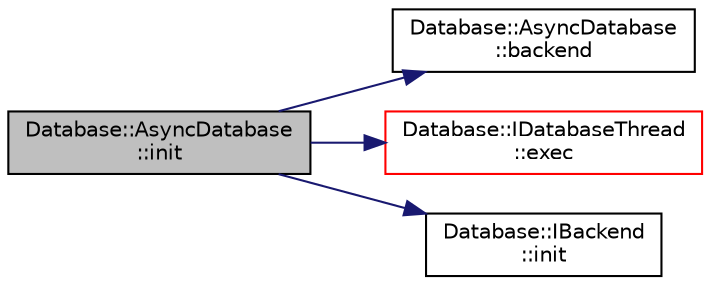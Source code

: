 digraph "Database::AsyncDatabase::init"
{
 // LATEX_PDF_SIZE
  edge [fontname="Helvetica",fontsize="10",labelfontname="Helvetica",labelfontsize="10"];
  node [fontname="Helvetica",fontsize="10",shape=record];
  rankdir="LR";
  Node1 [label="Database::AsyncDatabase\l::init",height=0.2,width=0.4,color="black", fillcolor="grey75", style="filled", fontcolor="black",tooltip=" "];
  Node1 -> Node2 [color="midnightblue",fontsize="10",style="solid",fontname="Helvetica"];
  Node2 [label="Database::AsyncDatabase\l::backend",height=0.2,width=0.4,color="black", fillcolor="white", style="filled",URL="$class_database_1_1_async_database.html#a6df600dff90daad131f27763f0ff21d7",tooltip=" "];
  Node1 -> Node3 [color="midnightblue",fontsize="10",style="solid",fontname="Helvetica"];
  Node3 [label="Database::IDatabaseThread\l::exec",height=0.2,width=0.4,color="red", fillcolor="white", style="filled",URL="$struct_database_1_1_i_database_thread.html#aa25e04d591d1bfd1e414ce086b2af93e",tooltip=" "];
  Node1 -> Node6 [color="midnightblue",fontsize="10",style="solid",fontname="Helvetica"];
  Node6 [label="Database::IBackend\l::init",height=0.2,width=0.4,color="black", fillcolor="white", style="filled",URL="$struct_database_1_1_i_backend.html#a13efb3e12e45bb91857edc7db3328466",tooltip="init backend - connect to database or create new one"];
}
